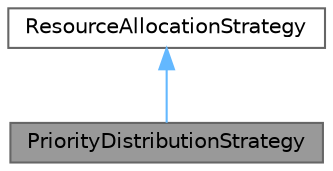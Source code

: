 digraph "PriorityDistributionStrategy"
{
 // LATEX_PDF_SIZE
  bgcolor="transparent";
  edge [fontname=Helvetica,fontsize=10,labelfontname=Helvetica,labelfontsize=10];
  node [fontname=Helvetica,fontsize=10,shape=box,height=0.2,width=0.4];
  Node1 [id="Node000001",label="PriorityDistributionStrategy",height=0.2,width=0.4,color="gray40", fillcolor="grey60", style="filled", fontcolor="black",tooltip="Strategy for priority-based resource allocation."];
  Node2 -> Node1 [id="edge1_Node000001_Node000002",dir="back",color="steelblue1",style="solid",tooltip=" "];
  Node2 [id="Node000002",label="ResourceAllocationStrategy",height=0.2,width=0.4,color="gray40", fillcolor="white", style="filled",URL="$classResourceAllocationStrategy.html",tooltip="Interface for resource allocation strategies."];
}
